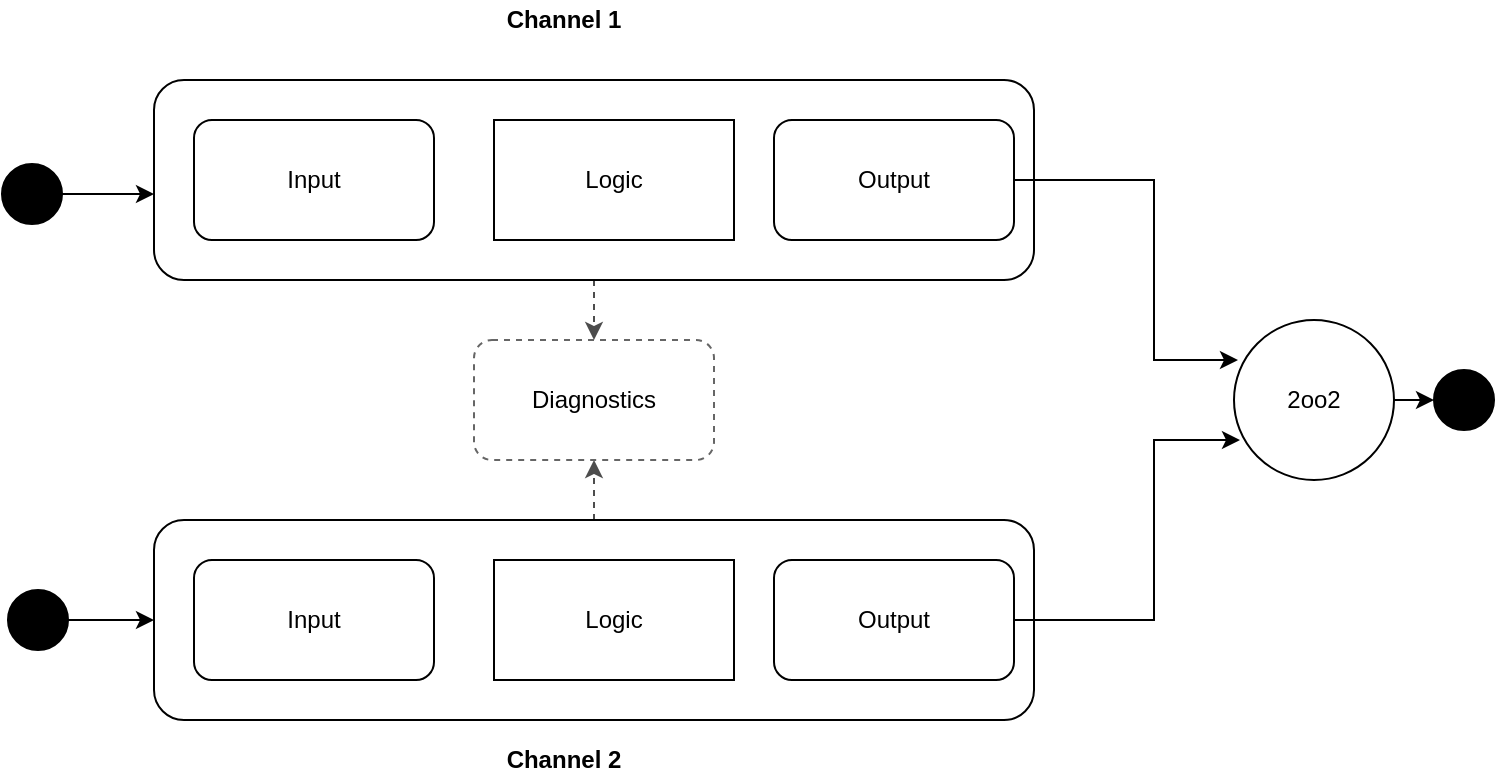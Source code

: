 <mxfile version="12.2.2" type="device" pages="1"><diagram id="y7gkxIAifrLNo_HlFBVk" name="Page-1"><mxGraphModel dx="786" dy="580" grid="1" gridSize="10" guides="1" tooltips="1" connect="1" arrows="1" fold="1" page="1" pageScale="1" pageWidth="850" pageHeight="1100" math="0" shadow="0"><root><mxCell id="0"/><mxCell id="1" parent="0"/><mxCell id="3ze0Wx_hJvpcpqxKSy_7-22" style="edgeStyle=orthogonalEdgeStyle;rounded=0;orthogonalLoop=1;jettySize=auto;html=1;exitX=0.5;exitY=1;exitDx=0;exitDy=0;entryX=0.5;entryY=0;entryDx=0;entryDy=0;dashed=1;strokeColor=#4D4D4D;" parent="1" source="3ze0Wx_hJvpcpqxKSy_7-5" target="3ze0Wx_hJvpcpqxKSy_7-20" edge="1"><mxGeometry relative="1" as="geometry"/></mxCell><mxCell id="3ze0Wx_hJvpcpqxKSy_7-5" value="" style="rounded=1;whiteSpace=wrap;html=1;" parent="1" vertex="1"><mxGeometry x="140" y="220" width="440" height="100" as="geometry"/></mxCell><mxCell id="3ze0Wx_hJvpcpqxKSy_7-1" value="Input" style="rounded=1;whiteSpace=wrap;html=1;" parent="1" vertex="1"><mxGeometry x="160" y="240" width="120" height="60" as="geometry"/></mxCell><mxCell id="3ze0Wx_hJvpcpqxKSy_7-2" value="Logic" style="rounded=0;whiteSpace=wrap;html=1;" parent="1" vertex="1"><mxGeometry x="310" y="240" width="120" height="60" as="geometry"/></mxCell><mxCell id="3ze0Wx_hJvpcpqxKSy_7-25" style="edgeStyle=orthogonalEdgeStyle;rounded=0;orthogonalLoop=1;jettySize=auto;html=1;strokeColor=#000000;entryX=0.025;entryY=0.238;entryDx=0;entryDy=0;entryPerimeter=0;" parent="1" source="3ze0Wx_hJvpcpqxKSy_7-4" target="3ze0Wx_hJvpcpqxKSy_7-28" edge="1"><mxGeometry relative="1" as="geometry"><mxPoint x="690" y="360" as="targetPoint"/><Array as="points"><mxPoint x="640" y="270"/><mxPoint x="640" y="360"/></Array></mxGeometry></mxCell><mxCell id="3ze0Wx_hJvpcpqxKSy_7-4" value="Output" style="rounded=1;whiteSpace=wrap;html=1;" parent="1" vertex="1"><mxGeometry x="450" y="240" width="120" height="60" as="geometry"/></mxCell><mxCell id="3ze0Wx_hJvpcpqxKSy_7-27" style="edgeStyle=orthogonalEdgeStyle;rounded=0;orthogonalLoop=1;jettySize=auto;html=1;exitX=1;exitY=0.5;exitDx=0;exitDy=0;exitPerimeter=0;entryX=0;entryY=0.5;entryDx=0;entryDy=0;strokeColor=#000000;" parent="1" target="3ze0Wx_hJvpcpqxKSy_7-26" edge="1"><mxGeometry relative="1" as="geometry"><mxPoint x="750" y="380" as="sourcePoint"/></mxGeometry></mxCell><mxCell id="3ze0Wx_hJvpcpqxKSy_7-23" style="edgeStyle=orthogonalEdgeStyle;rounded=0;orthogonalLoop=1;jettySize=auto;html=1;exitX=0.5;exitY=0;exitDx=0;exitDy=0;entryX=0.5;entryY=1;entryDx=0;entryDy=0;dashed=1;strokeColor=#4D4D4D;" parent="1" source="3ze0Wx_hJvpcpqxKSy_7-7" target="3ze0Wx_hJvpcpqxKSy_7-20" edge="1"><mxGeometry relative="1" as="geometry"/></mxCell><mxCell id="3ze0Wx_hJvpcpqxKSy_7-7" value="" style="rounded=1;whiteSpace=wrap;html=1;" parent="1" vertex="1"><mxGeometry x="140" y="440" width="440" height="100" as="geometry"/></mxCell><mxCell id="3ze0Wx_hJvpcpqxKSy_7-8" value="Input" style="rounded=1;whiteSpace=wrap;html=1;" parent="1" vertex="1"><mxGeometry x="160" y="460" width="120" height="60" as="geometry"/></mxCell><mxCell id="3ze0Wx_hJvpcpqxKSy_7-9" value="Logic" style="rounded=0;whiteSpace=wrap;html=1;" parent="1" vertex="1"><mxGeometry x="310" y="460" width="120" height="60" as="geometry"/></mxCell><mxCell id="3ze0Wx_hJvpcpqxKSy_7-24" style="edgeStyle=orthogonalEdgeStyle;rounded=0;orthogonalLoop=1;jettySize=auto;html=1;strokeColor=#000000;entryX=0.038;entryY=0.738;entryDx=0;entryDy=0;entryPerimeter=0;" parent="1" source="3ze0Wx_hJvpcpqxKSy_7-10" target="3ze0Wx_hJvpcpqxKSy_7-28" edge="1"><mxGeometry relative="1" as="geometry"><mxPoint x="690" y="400" as="targetPoint"/><Array as="points"><mxPoint x="640" y="490"/><mxPoint x="640" y="400"/></Array></mxGeometry></mxCell><mxCell id="3ze0Wx_hJvpcpqxKSy_7-10" value="Output" style="rounded=1;whiteSpace=wrap;html=1;" parent="1" vertex="1"><mxGeometry x="450" y="460" width="120" height="60" as="geometry"/></mxCell><mxCell id="3ze0Wx_hJvpcpqxKSy_7-16" style="edgeStyle=orthogonalEdgeStyle;rounded=0;orthogonalLoop=1;jettySize=auto;html=1;exitX=1;exitY=0.5;exitDx=0;exitDy=0;entryX=0;entryY=0.57;entryDx=0;entryDy=0;entryPerimeter=0;" parent="1" source="3ze0Wx_hJvpcpqxKSy_7-11" target="3ze0Wx_hJvpcpqxKSy_7-5" edge="1"><mxGeometry relative="1" as="geometry"/></mxCell><mxCell id="3ze0Wx_hJvpcpqxKSy_7-11" value="" style="ellipse;whiteSpace=wrap;html=1;aspect=fixed;fillColor=#000000;" parent="1" vertex="1"><mxGeometry x="64" y="262" width="30" height="30" as="geometry"/></mxCell><mxCell id="3ze0Wx_hJvpcpqxKSy_7-15" style="edgeStyle=orthogonalEdgeStyle;rounded=0;orthogonalLoop=1;jettySize=auto;html=1;exitX=1;exitY=0.5;exitDx=0;exitDy=0;entryX=0;entryY=0.5;entryDx=0;entryDy=0;" parent="1" source="3ze0Wx_hJvpcpqxKSy_7-12" target="3ze0Wx_hJvpcpqxKSy_7-7" edge="1"><mxGeometry relative="1" as="geometry"/></mxCell><mxCell id="3ze0Wx_hJvpcpqxKSy_7-12" value="" style="ellipse;whiteSpace=wrap;html=1;aspect=fixed;fillColor=#000000;" parent="1" vertex="1"><mxGeometry x="67" y="475" width="30" height="30" as="geometry"/></mxCell><mxCell id="3ze0Wx_hJvpcpqxKSy_7-17" value="&lt;b&gt;Channel 2&lt;/b&gt;" style="text;html=1;strokeColor=none;fillColor=none;align=center;verticalAlign=middle;whiteSpace=wrap;rounded=0;" parent="1" vertex="1"><mxGeometry x="310" y="550" width="70" height="20" as="geometry"/></mxCell><mxCell id="3ze0Wx_hJvpcpqxKSy_7-19" value="&lt;b&gt;Channel 1&lt;/b&gt;" style="text;html=1;strokeColor=none;fillColor=none;align=center;verticalAlign=middle;whiteSpace=wrap;rounded=0;" parent="1" vertex="1"><mxGeometry x="310" y="180" width="70" height="20" as="geometry"/></mxCell><mxCell id="3ze0Wx_hJvpcpqxKSy_7-20" value="Diagnostics" style="rounded=1;whiteSpace=wrap;html=1;fillColor=#FFFFFF;dashed=1;strokeColor=#666666;" parent="1" vertex="1"><mxGeometry x="300" y="350" width="120" height="60" as="geometry"/></mxCell><mxCell id="3ze0Wx_hJvpcpqxKSy_7-26" value="" style="ellipse;whiteSpace=wrap;html=1;aspect=fixed;fillColor=#000000;" parent="1" vertex="1"><mxGeometry x="780" y="365" width="30" height="30" as="geometry"/></mxCell><mxCell id="3ze0Wx_hJvpcpqxKSy_7-28" value="2oo2" style="ellipse;whiteSpace=wrap;html=1;aspect=fixed;strokeColor=#000000;fillColor=#FFFFFF;" parent="1" vertex="1"><mxGeometry x="680" y="340" width="80" height="80" as="geometry"/></mxCell></root></mxGraphModel></diagram></mxfile>